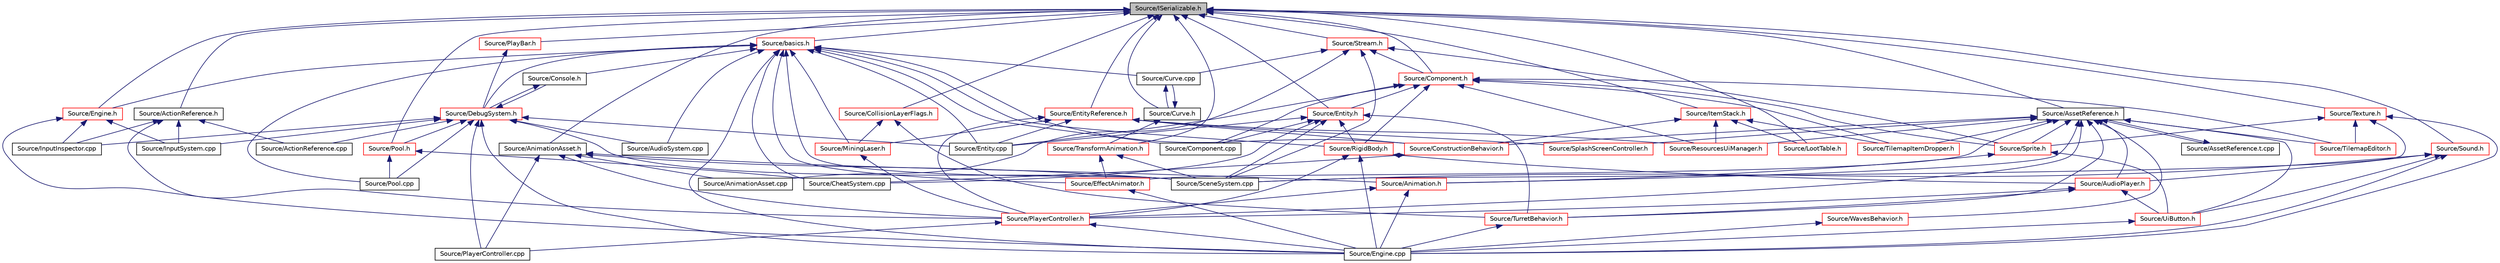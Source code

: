 digraph "Source/ISerializable.h"
{
 // LATEX_PDF_SIZE
  edge [fontname="Helvetica",fontsize="10",labelfontname="Helvetica",labelfontsize="10"];
  node [fontname="Helvetica",fontsize="10",shape=record];
  Node1 [label="Source/ISerializable.h",height=0.2,width=0.4,color="black", fillcolor="grey75", style="filled", fontcolor="black",tooltip="interface for all serializable objects"];
  Node1 -> Node2 [dir="back",color="midnightblue",fontsize="10",style="solid"];
  Node2 [label="Source/ActionReference.h",height=0.2,width=0.4,color="black", fillcolor="white", style="filled",URL="$ActionReference_8h.html",tooltip="a reference to an input Action"];
  Node2 -> Node3 [dir="back",color="midnightblue",fontsize="10",style="solid"];
  Node3 [label="Source/ActionReference.cpp",height=0.2,width=0.4,color="black", fillcolor="white", style="filled",URL="$ActionReference_8cpp.html",tooltip="a reference to an input Action"];
  Node2 -> Node4 [dir="back",color="midnightblue",fontsize="10",style="solid"];
  Node4 [label="Source/InputInspector.cpp",height=0.2,width=0.4,color="black", fillcolor="white", style="filled",URL="$InputInspector_8cpp.html",tooltip="Input system addition, holds Action and Debug info."];
  Node2 -> Node5 [dir="back",color="midnightblue",fontsize="10",style="solid"];
  Node5 [label="Source/InputSystem.cpp",height=0.2,width=0.4,color="black", fillcolor="white", style="filled",URL="$InputSystem_8cpp.html",tooltip="Input system, m_Handles key and mouse inputs."];
  Node2 -> Node6 [dir="back",color="midnightblue",fontsize="10",style="solid"];
  Node6 [label="Source/PlayerController.h",height=0.2,width=0.4,color="red", fillcolor="white", style="filled",URL="$PlayerController_8h.html",tooltip="PlayerController Behaviour Class."];
  Node6 -> Node8 [dir="back",color="midnightblue",fontsize="10",style="solid"];
  Node8 [label="Source/Engine.cpp",height=0.2,width=0.4,color="black", fillcolor="white", style="filled",URL="$Engine_8cpp.html",tooltip="Engine class."];
  Node6 -> Node9 [dir="back",color="midnightblue",fontsize="10",style="solid"];
  Node9 [label="Source/PlayerController.cpp",height=0.2,width=0.4,color="black", fillcolor="white", style="filled",URL="$PlayerController_8cpp.html",tooltip="PlayerController Behaviour Class."];
  Node1 -> Node10 [dir="back",color="midnightblue",fontsize="10",style="solid"];
  Node10 [label="Source/AnimationAsset.h",height=0.2,width=0.4,color="black", fillcolor="white", style="filled",URL="$AnimationAsset_8h.html",tooltip="Asset that contains information about a spritesheet animation."];
  Node10 -> Node11 [dir="back",color="midnightblue",fontsize="10",style="solid"];
  Node11 [label="Source/Animation.h",height=0.2,width=0.4,color="red", fillcolor="white", style="filled",URL="$Animation_8h.html",tooltip="animation component class"];
  Node11 -> Node8 [dir="back",color="midnightblue",fontsize="10",style="solid"];
  Node11 -> Node6 [dir="back",color="midnightblue",fontsize="10",style="solid"];
  Node10 -> Node15 [dir="back",color="midnightblue",fontsize="10",style="solid"];
  Node15 [label="Source/AnimationAsset.cpp",height=0.2,width=0.4,color="black", fillcolor="white", style="filled",URL="$AnimationAsset_8cpp.html",tooltip="Asset that contains information about a spritesheet animation."];
  Node10 -> Node9 [dir="back",color="midnightblue",fontsize="10",style="solid"];
  Node10 -> Node6 [dir="back",color="midnightblue",fontsize="10",style="solid"];
  Node10 -> Node16 [dir="back",color="midnightblue",fontsize="10",style="solid"];
  Node16 [label="Source/SceneSystem.cpp",height=0.2,width=0.4,color="black", fillcolor="white", style="filled",URL="$SceneSystem_8cpp.html",tooltip="handles the process of resetting and changing scenes"];
  Node1 -> Node17 [dir="back",color="midnightblue",fontsize="10",style="solid"];
  Node17 [label="Source/AssetReference.h",height=0.2,width=0.4,color="black", fillcolor="white", style="filled",URL="$AssetReference_8h.html",tooltip="a reference to an Asset"];
  Node17 -> Node11 [dir="back",color="midnightblue",fontsize="10",style="solid"];
  Node17 -> Node18 [dir="back",color="midnightblue",fontsize="10",style="solid"];
  Node18 [label="Source/AssetReference.t.cpp",height=0.2,width=0.4,color="black", fillcolor="white", style="filled",URL="$AssetReference_8t_8cpp.html",tooltip="a reference to an Asset"];
  Node18 -> Node17 [dir="back",color="midnightblue",fontsize="10",style="solid"];
  Node17 -> Node19 [dir="back",color="midnightblue",fontsize="10",style="solid"];
  Node19 [label="Source/AudioPlayer.h",height=0.2,width=0.4,color="red", fillcolor="white", style="filled",URL="$AudioPlayer_8h.html",tooltip="Component that plays audio."];
  Node19 -> Node6 [dir="back",color="midnightblue",fontsize="10",style="solid"];
  Node19 -> Node26 [dir="back",color="midnightblue",fontsize="10",style="solid"];
  Node26 [label="Source/TurretBehavior.h",height=0.2,width=0.4,color="red", fillcolor="white", style="filled",URL="$TurretBehavior_8h_source.html",tooltip=" "];
  Node26 -> Node8 [dir="back",color="midnightblue",fontsize="10",style="solid"];
  Node19 -> Node27 [dir="back",color="midnightblue",fontsize="10",style="solid"];
  Node27 [label="Source/UiButton.h",height=0.2,width=0.4,color="red", fillcolor="white", style="filled",URL="$UiButton_8h.html",tooltip="Ui Button that sends an event when clicked."];
  Node27 -> Node8 [dir="back",color="midnightblue",fontsize="10",style="solid"];
  Node17 -> Node28 [dir="back",color="midnightblue",fontsize="10",style="solid"];
  Node28 [label="Source/ConstructionBehavior.h",height=0.2,width=0.4,color="red", fillcolor="white", style="filled",URL="$ConstructionBehavior_8h.html",tooltip="handles the construction of towers and modification of terrain"];
  Node28 -> Node29 [dir="back",color="midnightblue",fontsize="10",style="solid"];
  Node29 [label="Source/CheatSystem.cpp",height=0.2,width=0.4,color="black", fillcolor="white", style="filled",URL="$CheatSystem_8cpp.html",tooltip="CheatSystem Class definition."];
  Node17 -> Node30 [dir="back",color="midnightblue",fontsize="10",style="solid"];
  Node30 [label="Source/EffectAnimator.h",height=0.2,width=0.4,color="red", fillcolor="white", style="filled",URL="$EffectAnimator_8h.html",tooltip="Component that animates a Transform's matrix."];
  Node30 -> Node8 [dir="back",color="midnightblue",fontsize="10",style="solid"];
  Node17 -> Node6 [dir="back",color="midnightblue",fontsize="10",style="solid"];
  Node17 -> Node32 [dir="back",color="midnightblue",fontsize="10",style="solid"];
  Node32 [label="Source/ResourcesUiManager.h",height=0.2,width=0.4,color="red", fillcolor="white", style="filled",URL="$ResourcesUiManager_8h.html",tooltip="Component that manages the UI for displaying what resources a player currently has."];
  Node17 -> Node34 [dir="back",color="midnightblue",fontsize="10",style="solid"];
  Node34 [label="Source/SplashScreenController.h",height=0.2,width=0.4,color="red", fillcolor="white", style="filled",URL="$SplashScreenController_8h_source.html",tooltip=" "];
  Node17 -> Node35 [dir="back",color="midnightblue",fontsize="10",style="solid"];
  Node35 [label="Source/Sprite.h",height=0.2,width=0.4,color="red", fillcolor="white", style="filled",URL="$Sprite_8h_source.html",tooltip=" "];
  Node35 -> Node11 [dir="back",color="midnightblue",fontsize="10",style="solid"];
  Node35 -> Node27 [dir="back",color="midnightblue",fontsize="10",style="solid"];
  Node17 -> Node55 [dir="back",color="midnightblue",fontsize="10",style="solid"];
  Node55 [label="Source/TilemapEditor.h",height=0.2,width=0.4,color="red", fillcolor="white", style="filled",URL="$TilemapEditor_8h.html",tooltip="Component that allows direct editing of a Tilemap."];
  Node17 -> Node56 [dir="back",color="midnightblue",fontsize="10",style="solid"];
  Node56 [label="Source/TilemapItemDropper.h",height=0.2,width=0.4,color="red", fillcolor="white", style="filled",URL="$TilemapItemDropper_8h.html",tooltip="Drops an item whenever a tile is broken."];
  Node17 -> Node26 [dir="back",color="midnightblue",fontsize="10",style="solid"];
  Node17 -> Node27 [dir="back",color="midnightblue",fontsize="10",style="solid"];
  Node17 -> Node57 [dir="back",color="midnightblue",fontsize="10",style="solid"];
  Node57 [label="Source/WavesBehavior.h",height=0.2,width=0.4,color="red", fillcolor="white", style="filled",URL="$WavesBehavior_8h_source.html",tooltip=" "];
  Node57 -> Node8 [dir="back",color="midnightblue",fontsize="10",style="solid"];
  Node1 -> Node58 [dir="back",color="midnightblue",fontsize="10",style="solid"];
  Node58 [label="Source/basics.h",height=0.2,width=0.4,color="red", fillcolor="white", style="filled",URL="$basics_8h_source.html",tooltip=" "];
  Node58 -> Node59 [dir="back",color="midnightblue",fontsize="10",style="solid"];
  Node59 [label="Source/AudioSystem.cpp",height=0.2,width=0.4,color="black", fillcolor="white", style="filled",URL="$AudioSystem_8cpp.html",tooltip="System that implements FMOD and allows the loading and playing of audio."];
  Node58 -> Node29 [dir="back",color="midnightblue",fontsize="10",style="solid"];
  Node58 -> Node60 [dir="back",color="midnightblue",fontsize="10",style="solid"];
  Node60 [label="Source/Component.cpp",height=0.2,width=0.4,color="black", fillcolor="white", style="filled",URL="$Component_8cpp.html",tooltip="Virtual component header."];
  Node58 -> Node61 [dir="back",color="midnightblue",fontsize="10",style="solid"];
  Node61 [label="Source/Console.h",height=0.2,width=0.4,color="black", fillcolor="white", style="filled",URL="$Console_8h_source.html",tooltip=" "];
  Node61 -> Node62 [dir="back",color="midnightblue",fontsize="10",style="solid"];
  Node62 [label="Source/DebugSystem.h",height=0.2,width=0.4,color="red", fillcolor="white", style="filled",URL="$DebugSystem_8h_source.html",tooltip=" "];
  Node62 -> Node3 [dir="back",color="midnightblue",fontsize="10",style="solid"];
  Node62 -> Node59 [dir="back",color="midnightblue",fontsize="10",style="solid"];
  Node62 -> Node61 [dir="back",color="midnightblue",fontsize="10",style="solid"];
  Node62 -> Node8 [dir="back",color="midnightblue",fontsize="10",style="solid"];
  Node62 -> Node65 [dir="back",color="midnightblue",fontsize="10",style="solid"];
  Node65 [label="Source/Entity.cpp",height=0.2,width=0.4,color="black", fillcolor="white", style="filled",URL="$Entity_8cpp.html",tooltip="Function definitions for the Entity class."];
  Node62 -> Node4 [dir="back",color="midnightblue",fontsize="10",style="solid"];
  Node62 -> Node5 [dir="back",color="midnightblue",fontsize="10",style="solid"];
  Node62 -> Node9 [dir="back",color="midnightblue",fontsize="10",style="solid"];
  Node62 -> Node101 [dir="back",color="midnightblue",fontsize="10",style="solid"];
  Node101 [label="Source/Pool.cpp",height=0.2,width=0.4,color="black", fillcolor="white", style="filled",URL="$Pool_8cpp.html",tooltip=" "];
  Node62 -> Node102 [dir="back",color="midnightblue",fontsize="10",style="solid"];
  Node102 [label="Source/Pool.h",height=0.2,width=0.4,color="red", fillcolor="white", style="filled",URL="$Pool_8h.html",tooltip="Used for Pools like Time or Health."];
  Node102 -> Node29 [dir="back",color="midnightblue",fontsize="10",style="solid"];
  Node102 -> Node101 [dir="back",color="midnightblue",fontsize="10",style="solid"];
  Node62 -> Node16 [dir="back",color="midnightblue",fontsize="10",style="solid"];
  Node58 -> Node28 [dir="back",color="midnightblue",fontsize="10",style="solid"];
  Node58 -> Node109 [dir="back",color="midnightblue",fontsize="10",style="solid"];
  Node109 [label="Source/Curve.cpp",height=0.2,width=0.4,color="black", fillcolor="white", style="filled",URL="$Curve_8cpp.html",tooltip="class for interpolating between sequences of values"];
  Node109 -> Node110 [dir="back",color="midnightblue",fontsize="10",style="solid"];
  Node110 [label="Source/Curve.h",height=0.2,width=0.4,color="black", fillcolor="white", style="filled",URL="$Curve_8h.html",tooltip="class for interpolating between sequences of values"];
  Node110 -> Node109 [dir="back",color="midnightblue",fontsize="10",style="solid"];
  Node110 -> Node111 [dir="back",color="midnightblue",fontsize="10",style="solid"];
  Node111 [label="Source/TransformAnimation.h",height=0.2,width=0.4,color="red", fillcolor="white", style="filled",URL="$TransformAnimation_8h.html",tooltip="Asset that animates a Transform with Curves."];
  Node111 -> Node30 [dir="back",color="midnightblue",fontsize="10",style="solid"];
  Node111 -> Node16 [dir="back",color="midnightblue",fontsize="10",style="solid"];
  Node58 -> Node62 [dir="back",color="midnightblue",fontsize="10",style="solid"];
  Node58 -> Node30 [dir="back",color="midnightblue",fontsize="10",style="solid"];
  Node58 -> Node8 [dir="back",color="midnightblue",fontsize="10",style="solid"];
  Node58 -> Node113 [dir="back",color="midnightblue",fontsize="10",style="solid"];
  Node113 [label="Source/Engine.h",height=0.2,width=0.4,color="red", fillcolor="white", style="filled",URL="$Engine_8h.html",tooltip="Engine class."];
  Node113 -> Node8 [dir="back",color="midnightblue",fontsize="10",style="solid"];
  Node113 -> Node4 [dir="back",color="midnightblue",fontsize="10",style="solid"];
  Node113 -> Node5 [dir="back",color="midnightblue",fontsize="10",style="solid"];
  Node58 -> Node65 [dir="back",color="midnightblue",fontsize="10",style="solid"];
  Node58 -> Node114 [dir="back",color="midnightblue",fontsize="10",style="solid"];
  Node114 [label="Source/MiningLaser.h",height=0.2,width=0.4,color="red", fillcolor="white", style="filled",URL="$MiningLaser_8h.html",tooltip="Digging laser controllable by an entity."];
  Node114 -> Node6 [dir="back",color="midnightblue",fontsize="10",style="solid"];
  Node58 -> Node101 [dir="back",color="midnightblue",fontsize="10",style="solid"];
  Node58 -> Node115 [dir="back",color="midnightblue",fontsize="10",style="solid"];
  Node115 [label="Source/RigidBody.h",height=0.2,width=0.4,color="red", fillcolor="white", style="filled",URL="$RigidBody_8h_source.html",tooltip=" "];
  Node115 -> Node19 [dir="back",color="midnightblue",fontsize="10",style="solid"];
  Node115 -> Node8 [dir="back",color="midnightblue",fontsize="10",style="solid"];
  Node115 -> Node6 [dir="back",color="midnightblue",fontsize="10",style="solid"];
  Node58 -> Node16 [dir="back",color="midnightblue",fontsize="10",style="solid"];
  Node1 -> Node144 [dir="back",color="midnightblue",fontsize="10",style="solid"];
  Node144 [label="Source/CollisionLayerFlags.h",height=0.2,width=0.4,color="red", fillcolor="white", style="filled",URL="$CollisionLayerFlags_8h.html",tooltip="struct that determines which collision layers to interact with"];
  Node144 -> Node114 [dir="back",color="midnightblue",fontsize="10",style="solid"];
  Node144 -> Node26 [dir="back",color="midnightblue",fontsize="10",style="solid"];
  Node1 -> Node147 [dir="back",color="midnightblue",fontsize="10",style="solid"];
  Node147 [label="Source/Component.h",height=0.2,width=0.4,color="red", fillcolor="white", style="filled",URL="$Component_8h.html",tooltip="Virtual component header."];
  Node147 -> Node60 [dir="back",color="midnightblue",fontsize="10",style="solid"];
  Node147 -> Node65 [dir="back",color="midnightblue",fontsize="10",style="solid"];
  Node147 -> Node155 [dir="back",color="midnightblue",fontsize="10",style="solid"];
  Node155 [label="Source/Entity.h",height=0.2,width=0.4,color="red", fillcolor="white", style="filled",URL="$Entity_8h.html",tooltip="Entity class which holds Components."];
  Node155 -> Node29 [dir="back",color="midnightblue",fontsize="10",style="solid"];
  Node155 -> Node60 [dir="back",color="midnightblue",fontsize="10",style="solid"];
  Node155 -> Node65 [dir="back",color="midnightblue",fontsize="10",style="solid"];
  Node155 -> Node115 [dir="back",color="midnightblue",fontsize="10",style="solid"];
  Node155 -> Node16 [dir="back",color="midnightblue",fontsize="10",style="solid"];
  Node155 -> Node26 [dir="back",color="midnightblue",fontsize="10",style="solid"];
  Node147 -> Node32 [dir="back",color="midnightblue",fontsize="10",style="solid"];
  Node147 -> Node115 [dir="back",color="midnightblue",fontsize="10",style="solid"];
  Node147 -> Node35 [dir="back",color="midnightblue",fontsize="10",style="solid"];
  Node147 -> Node55 [dir="back",color="midnightblue",fontsize="10",style="solid"];
  Node147 -> Node56 [dir="back",color="midnightblue",fontsize="10",style="solid"];
  Node1 -> Node110 [dir="back",color="midnightblue",fontsize="10",style="solid"];
  Node1 -> Node113 [dir="back",color="midnightblue",fontsize="10",style="solid"];
  Node1 -> Node155 [dir="back",color="midnightblue",fontsize="10",style="solid"];
  Node1 -> Node163 [dir="back",color="midnightblue",fontsize="10",style="solid"];
  Node163 [label="Source/EntityReference.h",height=0.2,width=0.4,color="red", fillcolor="white", style="filled",URL="$EntityReference_8h.html",tooltip="a reference to an Entity in the scene"];
  Node163 -> Node28 [dir="back",color="midnightblue",fontsize="10",style="solid"];
  Node163 -> Node65 [dir="back",color="midnightblue",fontsize="10",style="solid"];
  Node163 -> Node114 [dir="back",color="midnightblue",fontsize="10",style="solid"];
  Node163 -> Node6 [dir="back",color="midnightblue",fontsize="10",style="solid"];
  Node163 -> Node32 [dir="back",color="midnightblue",fontsize="10",style="solid"];
  Node163 -> Node34 [dir="back",color="midnightblue",fontsize="10",style="solid"];
  Node1 -> Node164 [dir="back",color="midnightblue",fontsize="10",style="solid"];
  Node164 [label="Source/ItemStack.h",height=0.2,width=0.4,color="red", fillcolor="white", style="filled",URL="$ItemStack_8h.html",tooltip="a stack of multiple items of the same type"];
  Node164 -> Node28 [dir="back",color="midnightblue",fontsize="10",style="solid"];
  Node164 -> Node165 [dir="back",color="midnightblue",fontsize="10",style="solid"];
  Node165 [label="Source/LootTable.h",height=0.2,width=0.4,color="red", fillcolor="white", style="filled",URL="$LootTable_8h.html",tooltip="class for dropping configurable loot"];
  Node164 -> Node32 [dir="back",color="midnightblue",fontsize="10",style="solid"];
  Node164 -> Node56 [dir="back",color="midnightblue",fontsize="10",style="solid"];
  Node1 -> Node165 [dir="back",color="midnightblue",fontsize="10",style="solid"];
  Node1 -> Node166 [dir="back",color="midnightblue",fontsize="10",style="solid"];
  Node166 [label="Source/PlayBar.h",height=0.2,width=0.4,color="red", fillcolor="white", style="filled",URL="$PlayBar_8h.html",tooltip="UI Bar that handles playing, pausing, and autosaves of the scene."];
  Node166 -> Node62 [dir="back",color="midnightblue",fontsize="10",style="solid"];
  Node1 -> Node102 [dir="back",color="midnightblue",fontsize="10",style="solid"];
  Node1 -> Node167 [dir="back",color="midnightblue",fontsize="10",style="solid"];
  Node167 [label="Source/Sound.h",height=0.2,width=0.4,color="red", fillcolor="white", style="filled",URL="$Sound_8h.html",tooltip="Wrapper class for FMOD sounds."];
  Node167 -> Node19 [dir="back",color="midnightblue",fontsize="10",style="solid"];
  Node167 -> Node8 [dir="back",color="midnightblue",fontsize="10",style="solid"];
  Node167 -> Node16 [dir="back",color="midnightblue",fontsize="10",style="solid"];
  Node167 -> Node27 [dir="back",color="midnightblue",fontsize="10",style="solid"];
  Node1 -> Node168 [dir="back",color="midnightblue",fontsize="10",style="solid"];
  Node168 [label="Source/Stream.h",height=0.2,width=0.4,color="red", fillcolor="white", style="filled",URL="$Stream_8h.html",tooltip="JSON File reading/writing."];
  Node168 -> Node15 [dir="back",color="midnightblue",fontsize="10",style="solid"];
  Node168 -> Node147 [dir="back",color="midnightblue",fontsize="10",style="solid"];
  Node168 -> Node109 [dir="back",color="midnightblue",fontsize="10",style="solid"];
  Node168 -> Node16 [dir="back",color="midnightblue",fontsize="10",style="solid"];
  Node168 -> Node35 [dir="back",color="midnightblue",fontsize="10",style="solid"];
  Node1 -> Node170 [dir="back",color="midnightblue",fontsize="10",style="solid"];
  Node170 [label="Source/Texture.h",height=0.2,width=0.4,color="red", fillcolor="white", style="filled",URL="$Texture_8h.html",tooltip="Header for the OpenGL texture wrapper."];
  Node170 -> Node8 [dir="back",color="midnightblue",fontsize="10",style="solid"];
  Node170 -> Node16 [dir="back",color="midnightblue",fontsize="10",style="solid"];
  Node170 -> Node35 [dir="back",color="midnightblue",fontsize="10",style="solid"];
  Node170 -> Node55 [dir="back",color="midnightblue",fontsize="10",style="solid"];
  Node1 -> Node111 [dir="back",color="midnightblue",fontsize="10",style="solid"];
}
